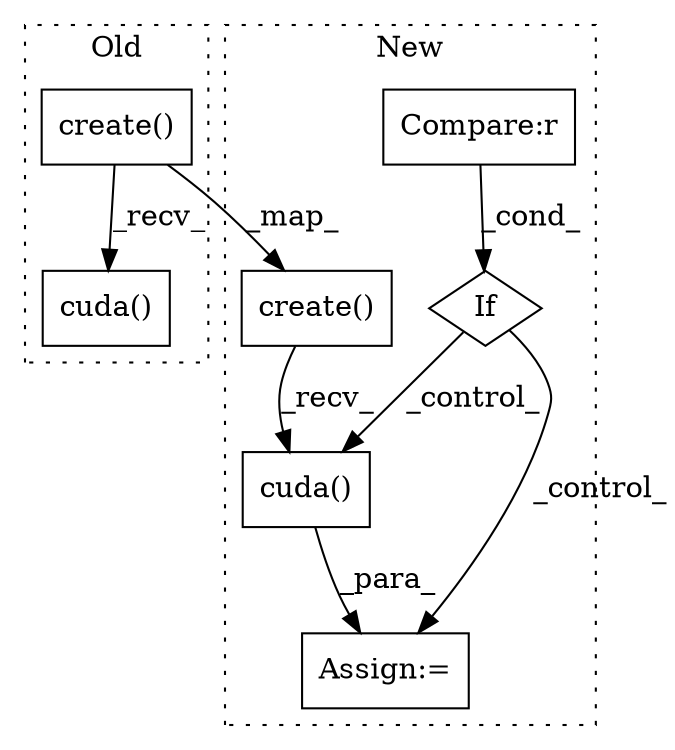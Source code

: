 digraph G {
subgraph cluster0 {
1 [label="create()" a="75" s="497,535" l="18,240" shape="box"];
7 [label="cuda()" a="75" s="497" l="285" shape="box"];
label = "Old";
style="dotted";
}
subgraph cluster1 {
2 [label="create()" a="75" s="497,535" l="18,240" shape="box"];
3 [label="Assign:=" a="68" s="831" l="3" shape="box"];
4 [label="If" a="96" s="784" l="3" shape="diamond"];
5 [label="Compare:r" a="40" s="787" l="15" shape="box"];
6 [label="cuda()" a="75" s="834" l="22" shape="box"];
label = "New";
style="dotted";
}
1 -> 2 [label="_map_"];
1 -> 7 [label="_recv_"];
2 -> 6 [label="_recv_"];
4 -> 6 [label="_control_"];
4 -> 3 [label="_control_"];
5 -> 4 [label="_cond_"];
6 -> 3 [label="_para_"];
}
